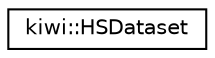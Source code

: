 digraph "Graphical Class Hierarchy"
{
 // LATEX_PDF_SIZE
  edge [fontname="Helvetica",fontsize="10",labelfontname="Helvetica",labelfontsize="10"];
  node [fontname="Helvetica",fontsize="10",shape=record];
  rankdir="LR";
  Node0 [label="kiwi::HSDataset",height=0.2,width=0.4,color="black", fillcolor="white", style="filled",URL="$classkiwi_1_1HSDataset.html",tooltip=" "];
}
